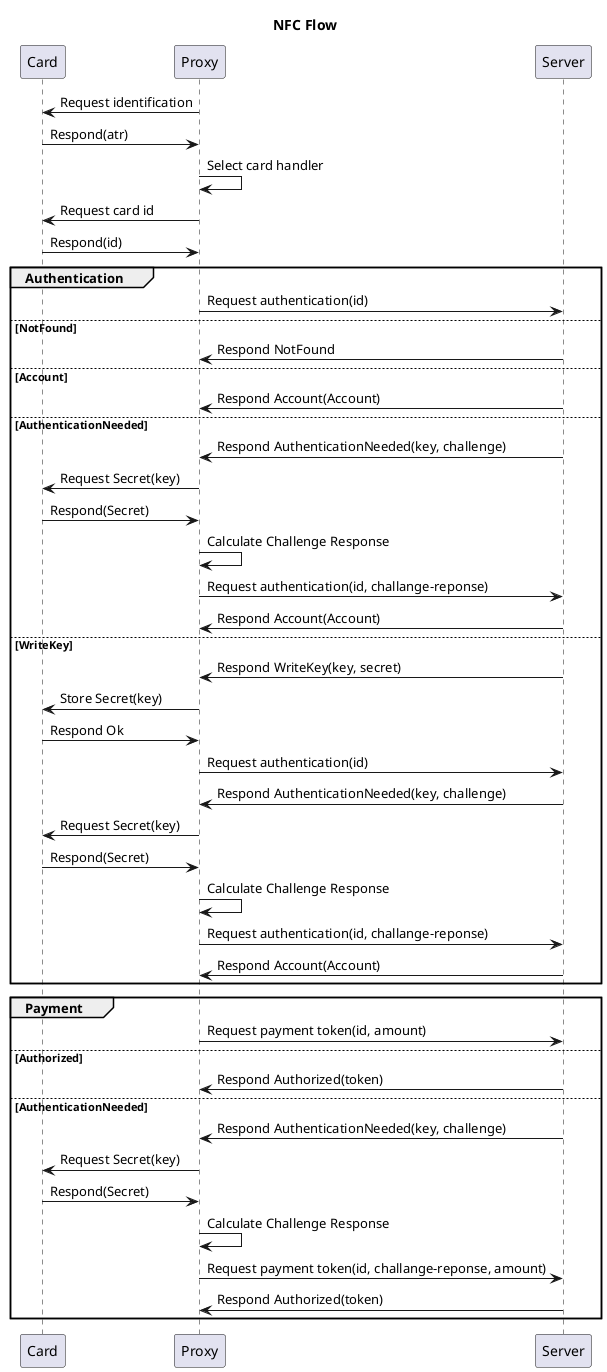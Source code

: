 @startuml

title NFC Flow

Card <- Proxy: Request identification
Card -> Proxy: Respond(atr)

Proxy -> Proxy: Select card handler

Card <- Proxy: Request card id
Card -> Proxy: Respond(id)

group Authentication

Proxy -> Server: Request authentication(id)

else NotFound
Proxy <- Server: Respond NotFound

else Account 
Proxy <- Server: Respond Account(Account)

else AuthenticationNeeded
Proxy <- Server: Respond AuthenticationNeeded(key, challenge)
Card <- Proxy: Request Secret(key)
Card -> Proxy: Respond(Secret)

Proxy -> Proxy: Calculate Challenge Response
Proxy -> Server: Request authentication(id, challange-reponse)
Proxy <- Server: Respond Account(Account)

else WriteKey
Proxy <- Server: Respond WriteKey(key, secret)
Card <- Proxy: Store Secret(key)
Card -> Proxy: Respond Ok

Proxy -> Server: Request authentication(id)
Proxy <- Server: Respond AuthenticationNeeded(key, challenge)
Card <- Proxy: Request Secret(key)
Card -> Proxy: Respond(Secret)

Proxy -> Proxy: Calculate Challenge Response
Proxy -> Server: Request authentication(id, challange-reponse)
Proxy <- Server: Respond Account(Account)

end


group Payment

Proxy -> Server: Request payment token(id, amount)

else Authorized
Proxy <- Server: Respond Authorized(token)

else AuthenticationNeeded
Proxy <- Server: Respond AuthenticationNeeded(key, challenge)
Card <- Proxy: Request Secret(key)
Card -> Proxy: Respond(Secret)

Proxy -> Proxy: Calculate Challenge Response
Proxy -> Server: Request payment token(id, challange-reponse, amount)
Proxy <- Server: Respond Authorized(token)

end

@enduml
